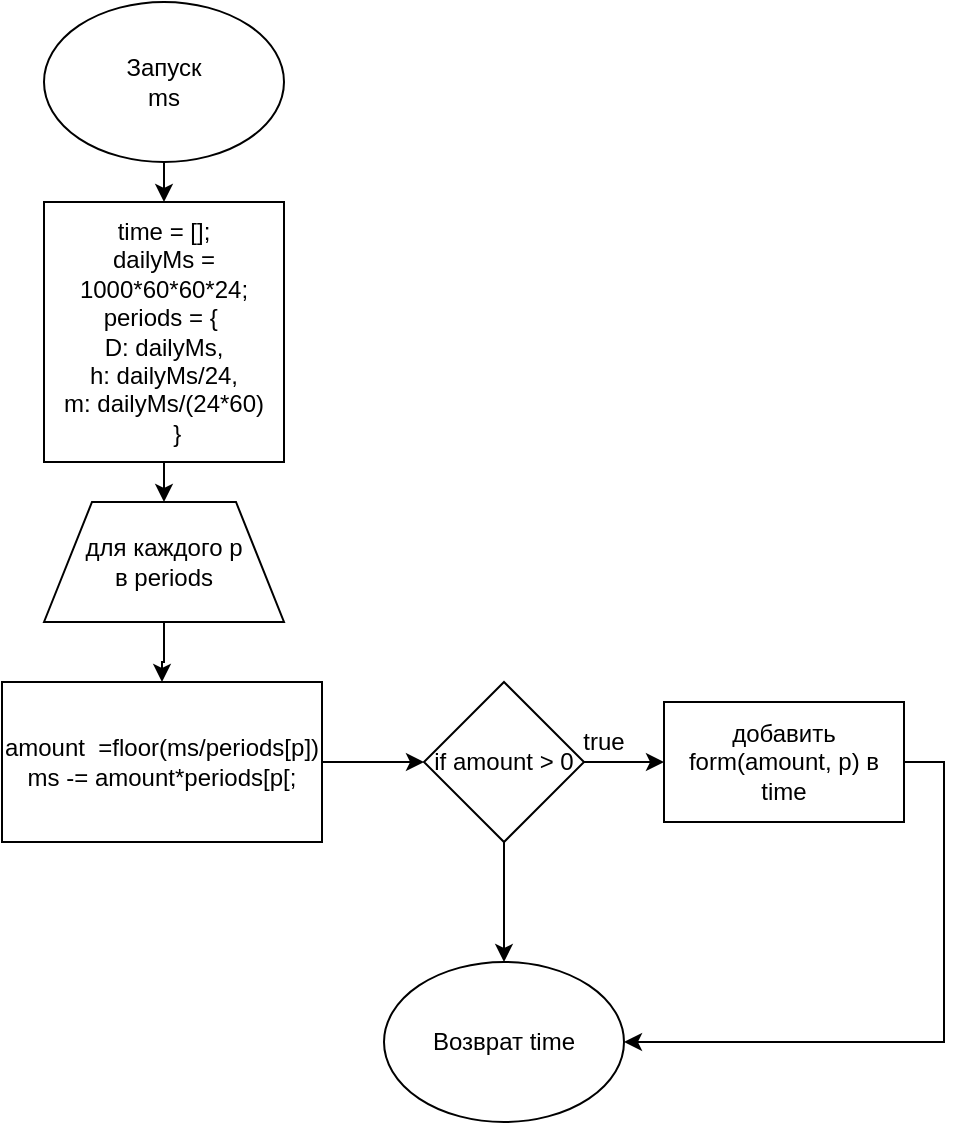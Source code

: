 <mxfile version="12.1.7" type="device" pages="1"><diagram id="EctVfnVTPYXxnScbONFZ" name="Page-1"><mxGraphModel dx="1364" dy="526" grid="1" gridSize="10" guides="1" tooltips="1" connect="1" arrows="1" fold="1" page="1" pageScale="1" pageWidth="850" pageHeight="1100" math="0" shadow="0"><root><mxCell id="0"/><mxCell id="1" parent="0"/><mxCell id="YYCPPJvww8oYQpfw1yMM-10" style="edgeStyle=orthogonalEdgeStyle;rounded=0;orthogonalLoop=1;jettySize=auto;html=1;exitX=0.5;exitY=1;exitDx=0;exitDy=0;entryX=0.5;entryY=0;entryDx=0;entryDy=0;" parent="1" source="YYCPPJvww8oYQpfw1yMM-1" target="YYCPPJvww8oYQpfw1yMM-3" edge="1"><mxGeometry relative="1" as="geometry"/></mxCell><mxCell id="YYCPPJvww8oYQpfw1yMM-1" value="Запуск&lt;br&gt;ms" style="ellipse;whiteSpace=wrap;html=1;" parent="1" vertex="1"><mxGeometry x="20" y="20" width="120" height="80" as="geometry"/></mxCell><mxCell id="YYCPPJvww8oYQpfw1yMM-38" style="edgeStyle=orthogonalEdgeStyle;rounded=0;orthogonalLoop=1;jettySize=auto;html=1;exitX=0.5;exitY=1;exitDx=0;exitDy=0;entryX=0.5;entryY=0;entryDx=0;entryDy=0;" parent="1" source="YYCPPJvww8oYQpfw1yMM-3" target="YYCPPJvww8oYQpfw1yMM-5" edge="1"><mxGeometry relative="1" as="geometry"/></mxCell><mxCell id="YYCPPJvww8oYQpfw1yMM-3" value="time = [];&lt;br&gt;dailyMs = 1000*60*60*24;&lt;br&gt;&lt;div&gt;periods = {&amp;nbsp;&lt;/div&gt;&lt;div&gt;D: dailyMs,&lt;/div&gt;&lt;div&gt;&lt;span&gt;h: dailyMs/24,&lt;/span&gt;&lt;/div&gt;&lt;div&gt;&lt;span&gt;m: dailyMs/(24*60)&lt;/span&gt;&lt;/div&gt;&lt;div&gt;&amp;nbsp; &amp;nbsp; }&lt;/div&gt;" style="rounded=0;whiteSpace=wrap;html=1;" parent="1" vertex="1"><mxGeometry x="20" y="120" width="120" height="130" as="geometry"/></mxCell><mxCell id="YYCPPJvww8oYQpfw1yMM-39" style="edgeStyle=orthogonalEdgeStyle;rounded=0;orthogonalLoop=1;jettySize=auto;html=1;exitX=0.5;exitY=1;exitDx=0;exitDy=0;" parent="1" source="YYCPPJvww8oYQpfw1yMM-5" target="YYCPPJvww8oYQpfw1yMM-6" edge="1"><mxGeometry relative="1" as="geometry"/></mxCell><mxCell id="YYCPPJvww8oYQpfw1yMM-5" value="для каждого p&lt;br&gt;в periods" style="shape=trapezoid;perimeter=trapezoidPerimeter;whiteSpace=wrap;html=1;" parent="1" vertex="1"><mxGeometry x="20" y="270" width="120" height="60" as="geometry"/></mxCell><mxCell id="YYCPPJvww8oYQpfw1yMM-40" style="edgeStyle=orthogonalEdgeStyle;rounded=0;orthogonalLoop=1;jettySize=auto;html=1;exitX=1;exitY=0.5;exitDx=0;exitDy=0;" parent="1" source="YYCPPJvww8oYQpfw1yMM-6" target="YYCPPJvww8oYQpfw1yMM-7" edge="1"><mxGeometry relative="1" as="geometry"/></mxCell><mxCell id="YYCPPJvww8oYQpfw1yMM-6" value="amount&amp;nbsp; =floor(ms/periods[p])&lt;br&gt;ms -= amount*periods[p[;" style="rounded=0;whiteSpace=wrap;html=1;" parent="1" vertex="1"><mxGeometry x="-1" y="360" width="160" height="80" as="geometry"/></mxCell><mxCell id="YYCPPJvww8oYQpfw1yMM-41" style="edgeStyle=orthogonalEdgeStyle;rounded=0;orthogonalLoop=1;jettySize=auto;html=1;exitX=1;exitY=0.5;exitDx=0;exitDy=0;entryX=0;entryY=0.5;entryDx=0;entryDy=0;" parent="1" source="YYCPPJvww8oYQpfw1yMM-7" target="YYCPPJvww8oYQpfw1yMM-8" edge="1"><mxGeometry relative="1" as="geometry"/></mxCell><mxCell id="YYCPPJvww8oYQpfw1yMM-42" style="edgeStyle=orthogonalEdgeStyle;rounded=0;orthogonalLoop=1;jettySize=auto;html=1;exitX=0.5;exitY=1;exitDx=0;exitDy=0;entryX=0.5;entryY=0;entryDx=0;entryDy=0;" parent="1" source="YYCPPJvww8oYQpfw1yMM-7" target="YYCPPJvww8oYQpfw1yMM-9" edge="1"><mxGeometry relative="1" as="geometry"/></mxCell><mxCell id="YYCPPJvww8oYQpfw1yMM-7" value="if amount &amp;gt; 0" style="rhombus;whiteSpace=wrap;html=1;" parent="1" vertex="1"><mxGeometry x="210" y="360" width="80" height="80" as="geometry"/></mxCell><mxCell id="YYCPPJvww8oYQpfw1yMM-43" style="edgeStyle=orthogonalEdgeStyle;rounded=0;orthogonalLoop=1;jettySize=auto;html=1;exitX=1;exitY=0.5;exitDx=0;exitDy=0;entryX=1;entryY=0.5;entryDx=0;entryDy=0;" parent="1" source="YYCPPJvww8oYQpfw1yMM-8" target="YYCPPJvww8oYQpfw1yMM-9" edge="1"><mxGeometry relative="1" as="geometry"/></mxCell><mxCell id="YYCPPJvww8oYQpfw1yMM-8" value="добавить form(amount, p) в time" style="rounded=0;whiteSpace=wrap;html=1;" parent="1" vertex="1"><mxGeometry x="330" y="370" width="120" height="60" as="geometry"/></mxCell><mxCell id="YYCPPJvww8oYQpfw1yMM-9" value="Возврат time" style="ellipse;whiteSpace=wrap;html=1;" parent="1" vertex="1"><mxGeometry x="190" y="500" width="120" height="80" as="geometry"/></mxCell><mxCell id="YYCPPJvww8oYQpfw1yMM-44" value="true" style="text;html=1;strokeColor=none;fillColor=none;align=center;verticalAlign=middle;whiteSpace=wrap;rounded=0;" parent="1" vertex="1"><mxGeometry x="280" y="380" width="40" height="20" as="geometry"/></mxCell></root></mxGraphModel></diagram></mxfile>